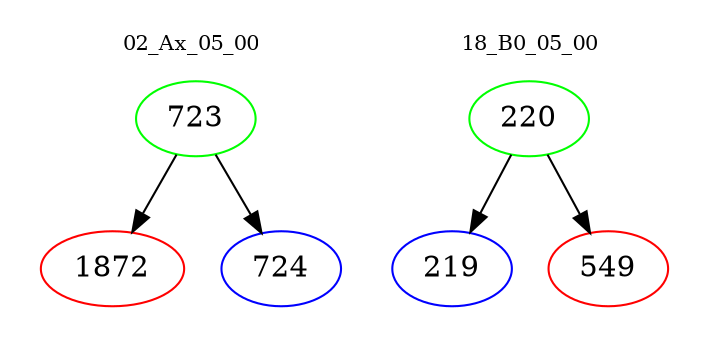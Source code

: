 digraph{
subgraph cluster_0 {
color = white
label = "02_Ax_05_00";
fontsize=10;
T0_723 [label="723", color="green"]
T0_723 -> T0_1872 [color="black"]
T0_1872 [label="1872", color="red"]
T0_723 -> T0_724 [color="black"]
T0_724 [label="724", color="blue"]
}
subgraph cluster_1 {
color = white
label = "18_B0_05_00";
fontsize=10;
T1_220 [label="220", color="green"]
T1_220 -> T1_219 [color="black"]
T1_219 [label="219", color="blue"]
T1_220 -> T1_549 [color="black"]
T1_549 [label="549", color="red"]
}
}

